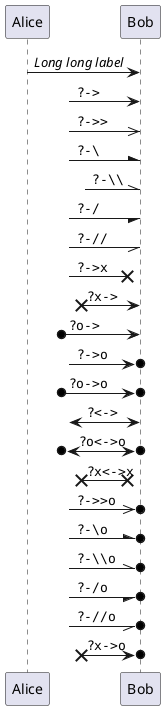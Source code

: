 @startuml
participant Alice as a
participant Bob   as b
a ->     b : //Long long label//
?->      b : ""?->   ""
?->>     b : ""?->>  ""
?-\      b : ""?-\   ""
?-\\     b : ""?-\\\\""
?-/      b : ""?-/   ""
?-//     b : ""?-//  ""
?->x     b : ""?->x  ""
?x->     b : ""?x->  ""
?o->     b : ""?o->  ""
?->o     b : ""?->o  ""
?o->o    b : ""?o->o ""
?<->     b : ""?<->  ""
?o<->o   b : ""?o<->o""
?x<->x   b : ""?x<->x""
?->>o    b : ""?->>o ""
?-\o     b : ""?-\o  ""
?-\\o    b : ""?-\\\\o ""
?-/o     b : ""?-/o  ""
?-//o    b : ""?-//o ""
?x->o    b : ""?x->o ""
@enduml

